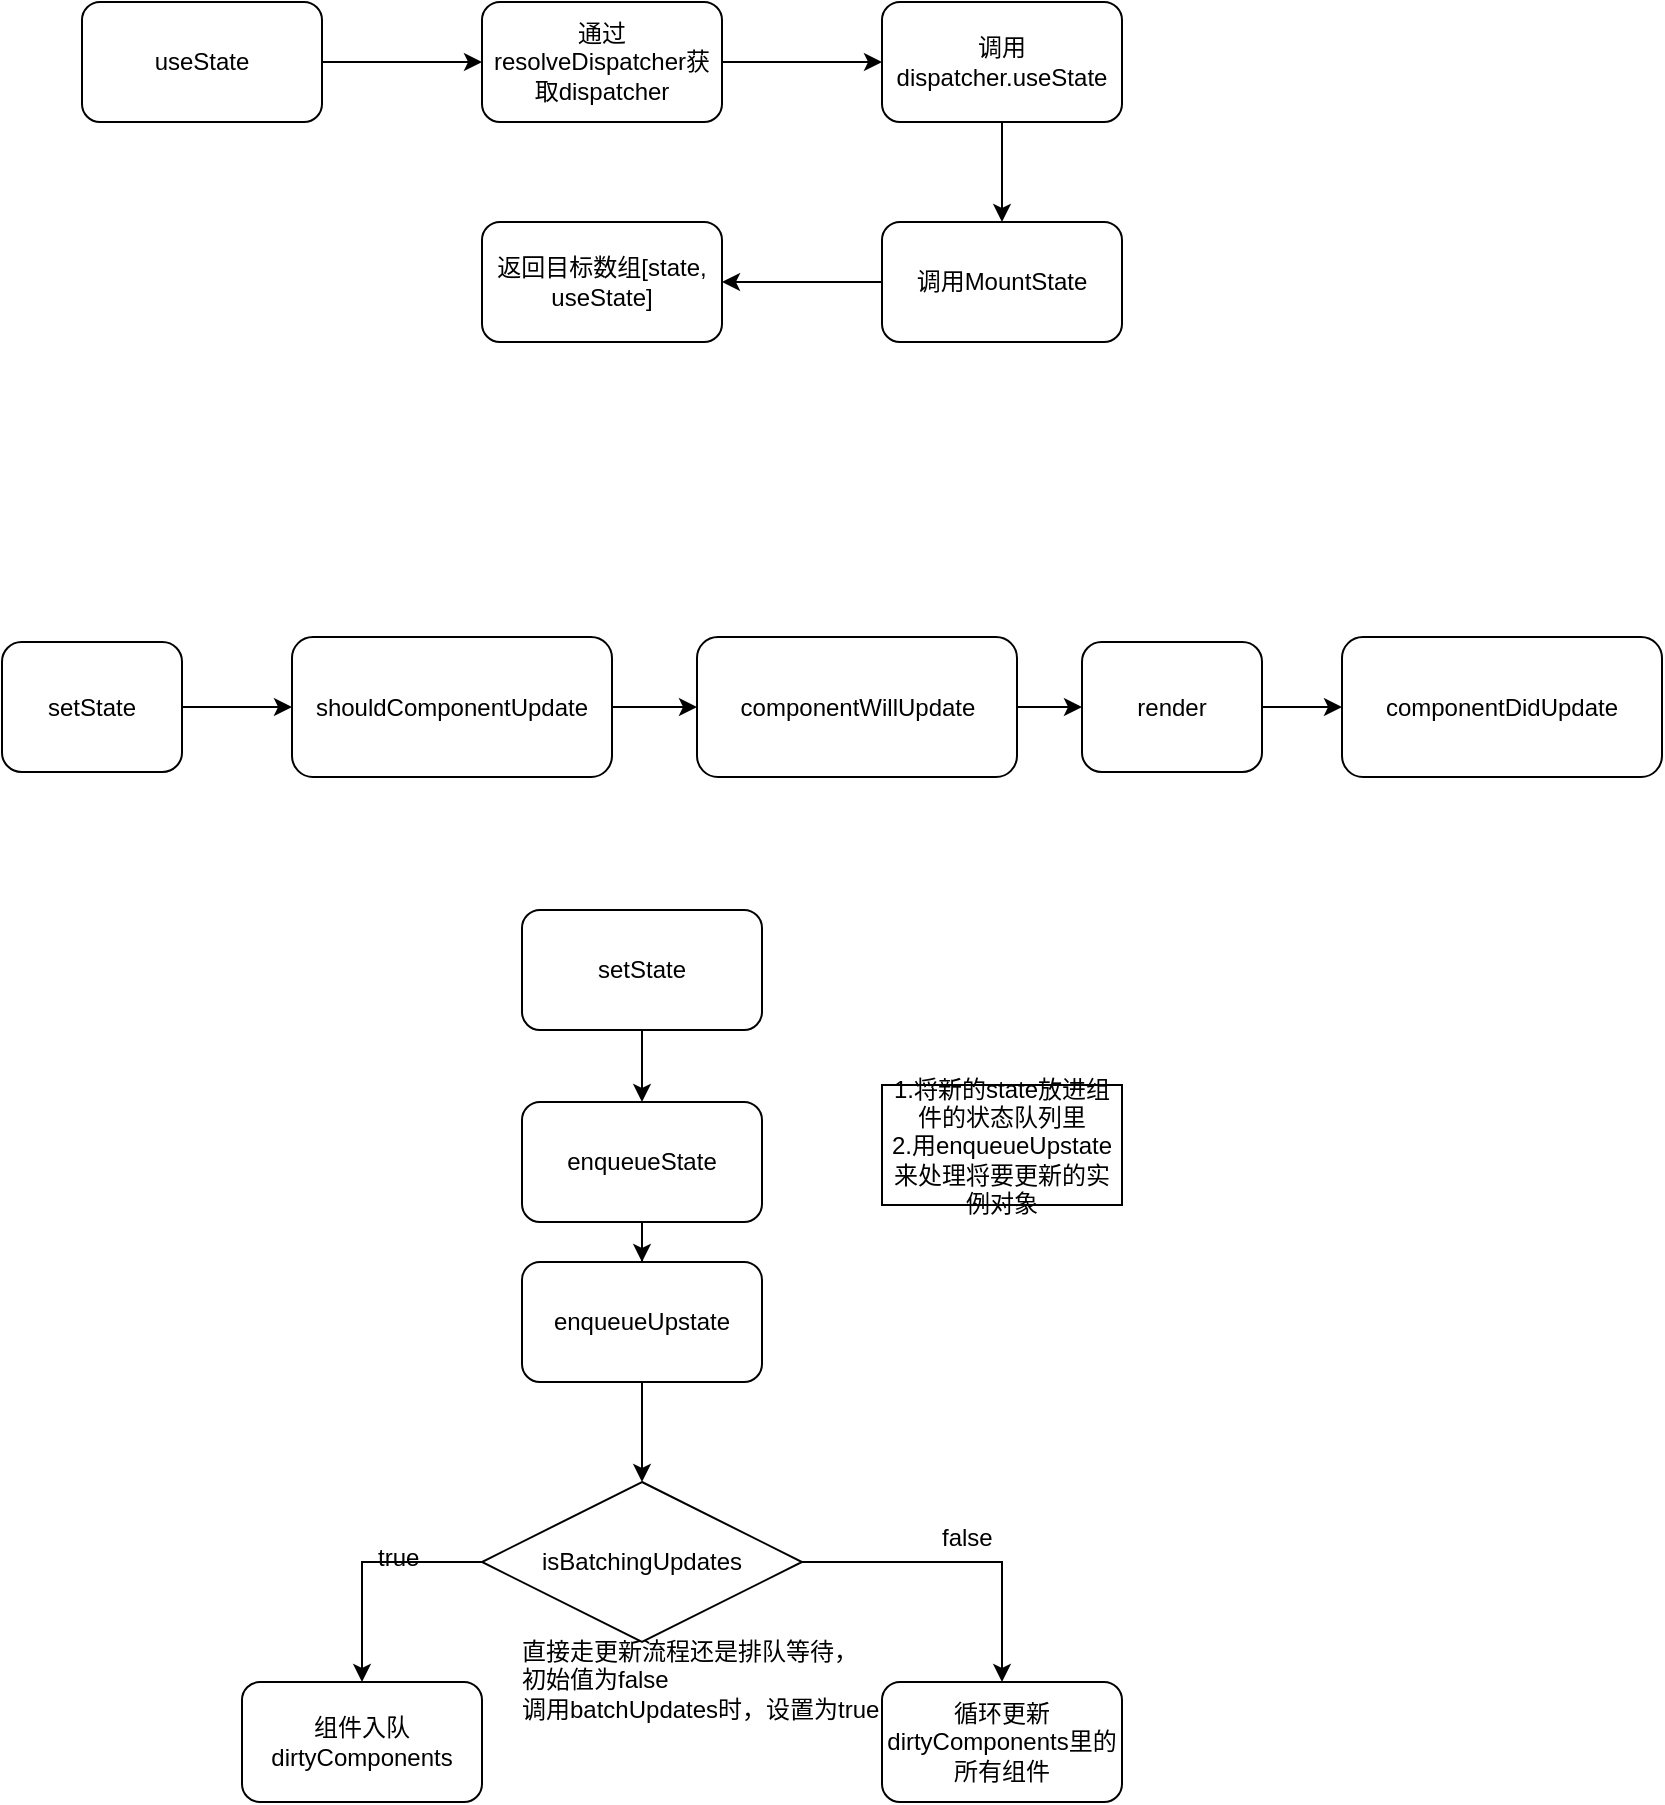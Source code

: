 <mxfile version="12.2.4" pages="1"><diagram id="wY2X9_cr-bHjDh2nfzs4" name="Page-1"><mxGraphModel dx="924" dy="781" grid="1" gridSize="10" guides="1" tooltips="1" connect="1" arrows="1" fold="1" page="1" pageScale="1" pageWidth="827" pageHeight="1169" math="0" shadow="0"><root><mxCell id="0"/><mxCell id="1" parent="0"/><mxCell id="4" value="" style="edgeStyle=orthogonalEdgeStyle;rounded=0;orthogonalLoop=1;jettySize=auto;html=1;" parent="1" source="2" target="3" edge="1"><mxGeometry relative="1" as="geometry"/></mxCell><mxCell id="2" value="useState" style="rounded=1;whiteSpace=wrap;html=1;" parent="1" vertex="1"><mxGeometry x="50" y="100" width="120" height="60" as="geometry"/></mxCell><mxCell id="6" value="" style="edgeStyle=orthogonalEdgeStyle;rounded=0;orthogonalLoop=1;jettySize=auto;html=1;" parent="1" source="3" target="5" edge="1"><mxGeometry relative="1" as="geometry"/></mxCell><mxCell id="3" value="通过resolveDispatcher获取dispatcher" style="rounded=1;whiteSpace=wrap;html=1;" parent="1" vertex="1"><mxGeometry x="250" y="100" width="120" height="60" as="geometry"/></mxCell><mxCell id="8" value="" style="edgeStyle=orthogonalEdgeStyle;rounded=0;orthogonalLoop=1;jettySize=auto;html=1;" parent="1" source="5" target="7" edge="1"><mxGeometry relative="1" as="geometry"/></mxCell><mxCell id="5" value="调用dispatcher.useState" style="rounded=1;whiteSpace=wrap;html=1;" parent="1" vertex="1"><mxGeometry x="450" y="100" width="120" height="60" as="geometry"/></mxCell><mxCell id="10" value="" style="edgeStyle=orthogonalEdgeStyle;rounded=0;orthogonalLoop=1;jettySize=auto;html=1;" parent="1" source="7" target="9" edge="1"><mxGeometry relative="1" as="geometry"/></mxCell><mxCell id="7" value="调用MountState" style="rounded=1;whiteSpace=wrap;html=1;" parent="1" vertex="1"><mxGeometry x="450" y="210" width="120" height="60" as="geometry"/></mxCell><mxCell id="9" value="返回目标数组[state, useState]" style="rounded=1;whiteSpace=wrap;html=1;" parent="1" vertex="1"><mxGeometry x="250" y="210" width="120" height="60" as="geometry"/></mxCell><mxCell id="15" value="" style="edgeStyle=orthogonalEdgeStyle;rounded=0;orthogonalLoop=1;jettySize=auto;html=1;" edge="1" parent="1" source="13" target="14"><mxGeometry relative="1" as="geometry"/></mxCell><mxCell id="13" value="setState&lt;br&gt;" style="rounded=1;whiteSpace=wrap;html=1;" vertex="1" parent="1"><mxGeometry x="10" y="420" width="90" height="65" as="geometry"/></mxCell><mxCell id="17" value="" style="edgeStyle=orthogonalEdgeStyle;rounded=0;orthogonalLoop=1;jettySize=auto;html=1;" edge="1" parent="1" source="14" target="16"><mxGeometry relative="1" as="geometry"/></mxCell><mxCell id="14" value="shouldComponentUpdate" style="rounded=1;whiteSpace=wrap;html=1;" vertex="1" parent="1"><mxGeometry x="155" y="417.5" width="160" height="70" as="geometry"/></mxCell><mxCell id="19" value="" style="edgeStyle=orthogonalEdgeStyle;rounded=0;orthogonalLoop=1;jettySize=auto;html=1;" edge="1" parent="1" source="16" target="18"><mxGeometry relative="1" as="geometry"/></mxCell><mxCell id="16" value="componentWillUpdate" style="rounded=1;whiteSpace=wrap;html=1;" vertex="1" parent="1"><mxGeometry x="357.5" y="417.5" width="160" height="70" as="geometry"/></mxCell><mxCell id="21" value="" style="edgeStyle=orthogonalEdgeStyle;rounded=0;orthogonalLoop=1;jettySize=auto;html=1;" edge="1" parent="1" source="18" target="20"><mxGeometry relative="1" as="geometry"/></mxCell><mxCell id="18" value="render" style="rounded=1;whiteSpace=wrap;html=1;" vertex="1" parent="1"><mxGeometry x="550" y="420" width="90" height="65" as="geometry"/></mxCell><mxCell id="20" value="componentDidUpdate" style="rounded=1;whiteSpace=wrap;html=1;" vertex="1" parent="1"><mxGeometry x="680" y="417.5" width="160" height="70" as="geometry"/></mxCell><mxCell id="25" value="" style="edgeStyle=orthogonalEdgeStyle;rounded=0;orthogonalLoop=1;jettySize=auto;html=1;" edge="1" parent="1" source="23" target="24"><mxGeometry relative="1" as="geometry"/></mxCell><mxCell id="23" value="setState&lt;br&gt;" style="rounded=1;whiteSpace=wrap;html=1;" vertex="1" parent="1"><mxGeometry x="270" y="554" width="120" height="60" as="geometry"/></mxCell><mxCell id="27" value="" style="edgeStyle=orthogonalEdgeStyle;rounded=0;orthogonalLoop=1;jettySize=auto;html=1;" edge="1" parent="1" source="24" target="26"><mxGeometry relative="1" as="geometry"/></mxCell><mxCell id="24" value="enqueueState" style="rounded=1;whiteSpace=wrap;html=1;" vertex="1" parent="1"><mxGeometry x="270" y="650" width="120" height="60" as="geometry"/></mxCell><mxCell id="29" value="" style="edgeStyle=orthogonalEdgeStyle;rounded=0;orthogonalLoop=1;jettySize=auto;html=1;" edge="1" parent="1" source="26"><mxGeometry relative="1" as="geometry"><mxPoint x="330" y="840" as="targetPoint"/></mxGeometry></mxCell><mxCell id="26" value="enqueueUpstate" style="rounded=1;whiteSpace=wrap;html=1;" vertex="1" parent="1"><mxGeometry x="270" y="730" width="120" height="60" as="geometry"/></mxCell><mxCell id="34" style="edgeStyle=orthogonalEdgeStyle;rounded=0;orthogonalLoop=1;jettySize=auto;html=1;exitX=0;exitY=0.5;exitDx=0;exitDy=0;" edge="1" parent="1" source="31" target="33"><mxGeometry relative="1" as="geometry"/></mxCell><mxCell id="37" style="edgeStyle=orthogonalEdgeStyle;rounded=0;orthogonalLoop=1;jettySize=auto;html=1;entryX=0.5;entryY=0;entryDx=0;entryDy=0;" edge="1" parent="1" source="31" target="36"><mxGeometry relative="1" as="geometry"/></mxCell><mxCell id="31" value="isBatchingUpdates" style="rhombus;whiteSpace=wrap;html=1;" vertex="1" parent="1"><mxGeometry x="250" y="840" width="160" height="80" as="geometry"/></mxCell><mxCell id="33" value="组件入队&lt;br&gt;dirtyComponents" style="rounded=1;whiteSpace=wrap;html=1;" vertex="1" parent="1"><mxGeometry x="130" y="940" width="120" height="60" as="geometry"/></mxCell><mxCell id="35" value="true" style="text;html=1;resizable=0;points=[];autosize=1;align=left;verticalAlign=top;spacingTop=-4;" vertex="1" parent="1"><mxGeometry x="196" y="868" width="40" height="10" as="geometry"/></mxCell><mxCell id="36" value="循环更新&lt;br&gt;dirtyComponents里的所有组件" style="rounded=1;whiteSpace=wrap;html=1;" vertex="1" parent="1"><mxGeometry x="450" y="940" width="120" height="60" as="geometry"/></mxCell><mxCell id="38" value="false" style="text;html=1;resizable=0;points=[];autosize=1;align=left;verticalAlign=top;spacingTop=-4;" vertex="1" parent="1"><mxGeometry x="477.5" y="858" width="40" height="10" as="geometry"/></mxCell><mxCell id="44" value="1.将新的state放进组件的状态队列里&lt;br&gt;2.用enqueueUpstate来处理将要更新的实例对象" style="rounded=0;whiteSpace=wrap;html=1;" vertex="1" parent="1"><mxGeometry x="450" y="641.5" width="120" height="60" as="geometry"/></mxCell><mxCell id="45" value="直接走更新流程还是排队等待，&lt;br&gt;初始值为false&lt;br&gt;调用batchUpdates时，设置为true" style="text;html=1;resizable=0;points=[];autosize=1;align=left;verticalAlign=top;spacingTop=-4;" vertex="1" parent="1"><mxGeometry x="267.5" y="915" width="190" height="40" as="geometry"/></mxCell></root></mxGraphModel></diagram></mxfile>